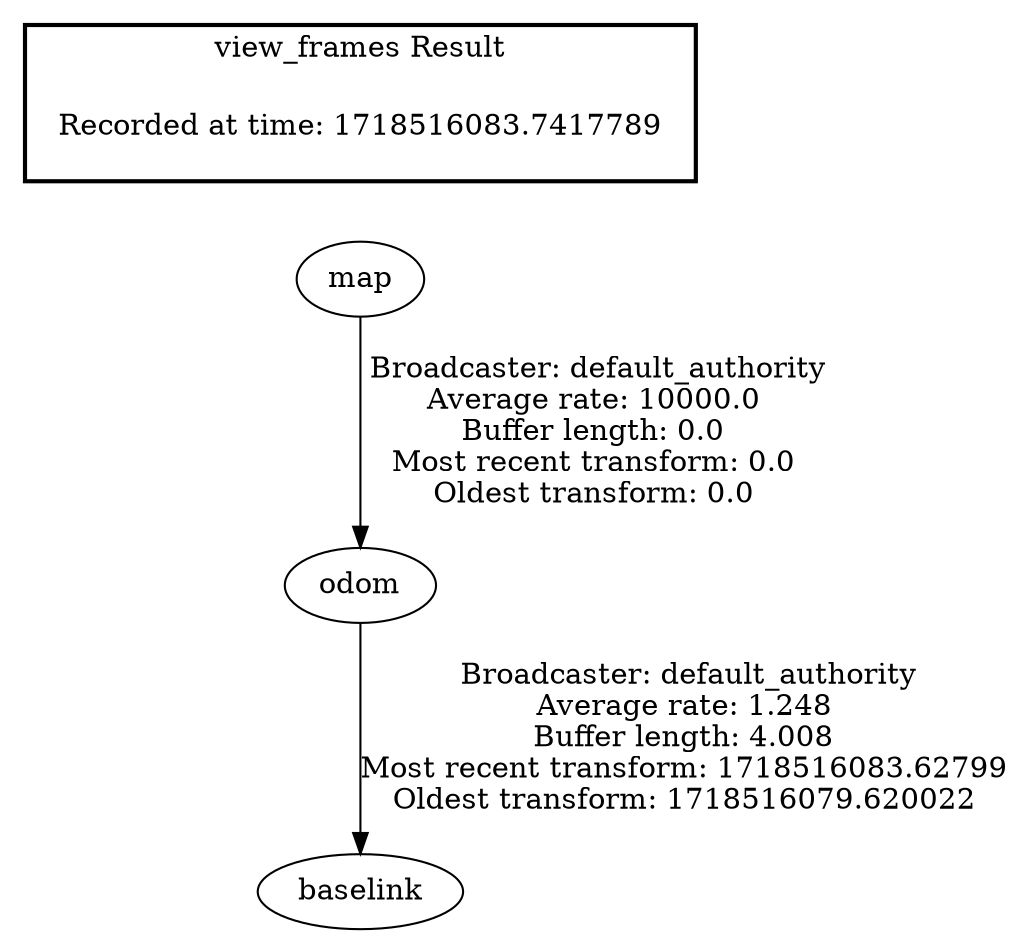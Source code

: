 digraph G {
"map" -> "odom"[label=" Broadcaster: default_authority\nAverage rate: 10000.0\nBuffer length: 0.0\nMost recent transform: 0.0\nOldest transform: 0.0\n"];
"odom" -> "baselink"[label=" Broadcaster: default_authority\nAverage rate: 1.248\nBuffer length: 4.008\nMost recent transform: 1718516083.62799\nOldest transform: 1718516079.620022\n"];
edge [style=invis];
 subgraph cluster_legend { style=bold; color=black; label ="view_frames Result";
"Recorded at time: 1718516083.7417789"[ shape=plaintext ] ;
}->"map";
}